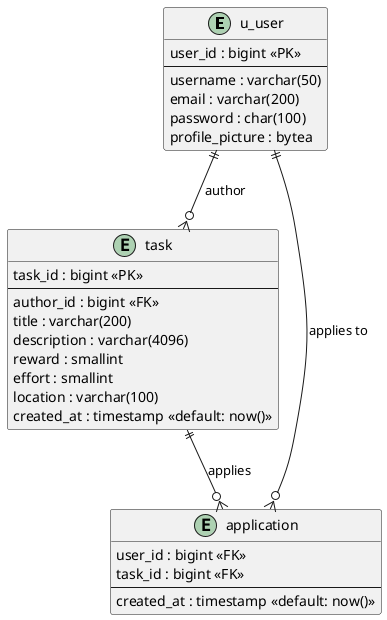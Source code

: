 @startuml


entity u_user {
    user_id : bigint <<PK>>
    --
    username : varchar(50)
    email : varchar(200)
    password : char(100)
    profile_picture : bytea
}

entity task {
    task_id : bigint <<PK>>
    --
    author_id : bigint <<FK>>
    title : varchar(200)
    description : varchar(4096)
    reward : smallint
    effort : smallint
    location : varchar(100)
    created_at : timestamp <<default: now()>>
}


entity application {
  user_id : bigint <<FK>>
  task_id : bigint <<FK>>
  --
  created_at : timestamp <<default: now()>>
}

u_user ||--o{ task : "author"

task ||--o{ application : "applies"
application }o--|| u_user : "applies to"


@enduml